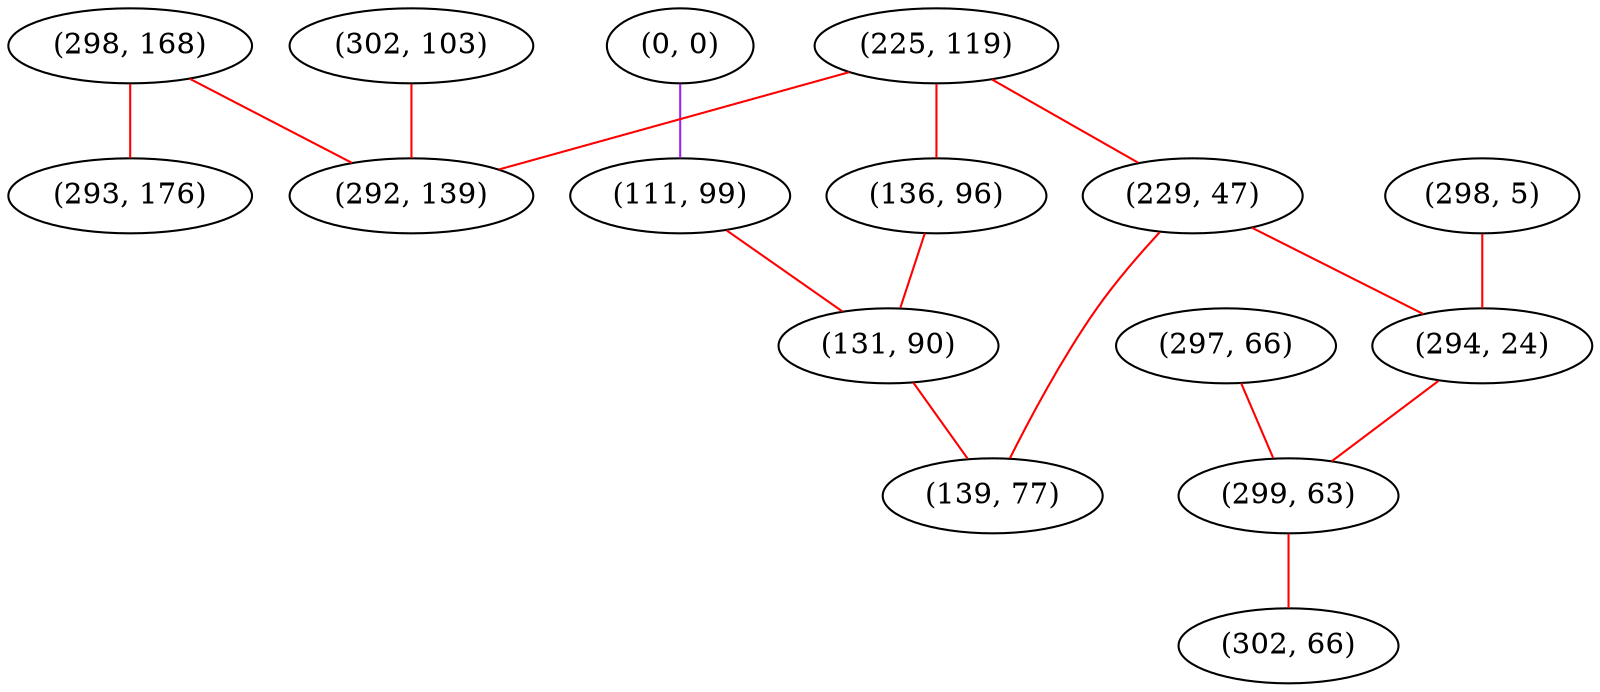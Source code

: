 graph "" {
"(298, 168)";
"(298, 5)";
"(0, 0)";
"(293, 176)";
"(225, 119)";
"(297, 66)";
"(111, 99)";
"(136, 96)";
"(302, 103)";
"(229, 47)";
"(294, 24)";
"(299, 63)";
"(131, 90)";
"(302, 66)";
"(292, 139)";
"(139, 77)";
"(298, 168)" -- "(293, 176)"  [color=red, key=0, weight=1];
"(298, 168)" -- "(292, 139)"  [color=red, key=0, weight=1];
"(298, 5)" -- "(294, 24)"  [color=red, key=0, weight=1];
"(0, 0)" -- "(111, 99)"  [color=purple, key=0, weight=4];
"(225, 119)" -- "(229, 47)"  [color=red, key=0, weight=1];
"(225, 119)" -- "(136, 96)"  [color=red, key=0, weight=1];
"(225, 119)" -- "(292, 139)"  [color=red, key=0, weight=1];
"(297, 66)" -- "(299, 63)"  [color=red, key=0, weight=1];
"(111, 99)" -- "(131, 90)"  [color=red, key=0, weight=1];
"(136, 96)" -- "(131, 90)"  [color=red, key=0, weight=1];
"(302, 103)" -- "(292, 139)"  [color=red, key=0, weight=1];
"(229, 47)" -- "(294, 24)"  [color=red, key=0, weight=1];
"(229, 47)" -- "(139, 77)"  [color=red, key=0, weight=1];
"(294, 24)" -- "(299, 63)"  [color=red, key=0, weight=1];
"(299, 63)" -- "(302, 66)"  [color=red, key=0, weight=1];
"(131, 90)" -- "(139, 77)"  [color=red, key=0, weight=1];
}
